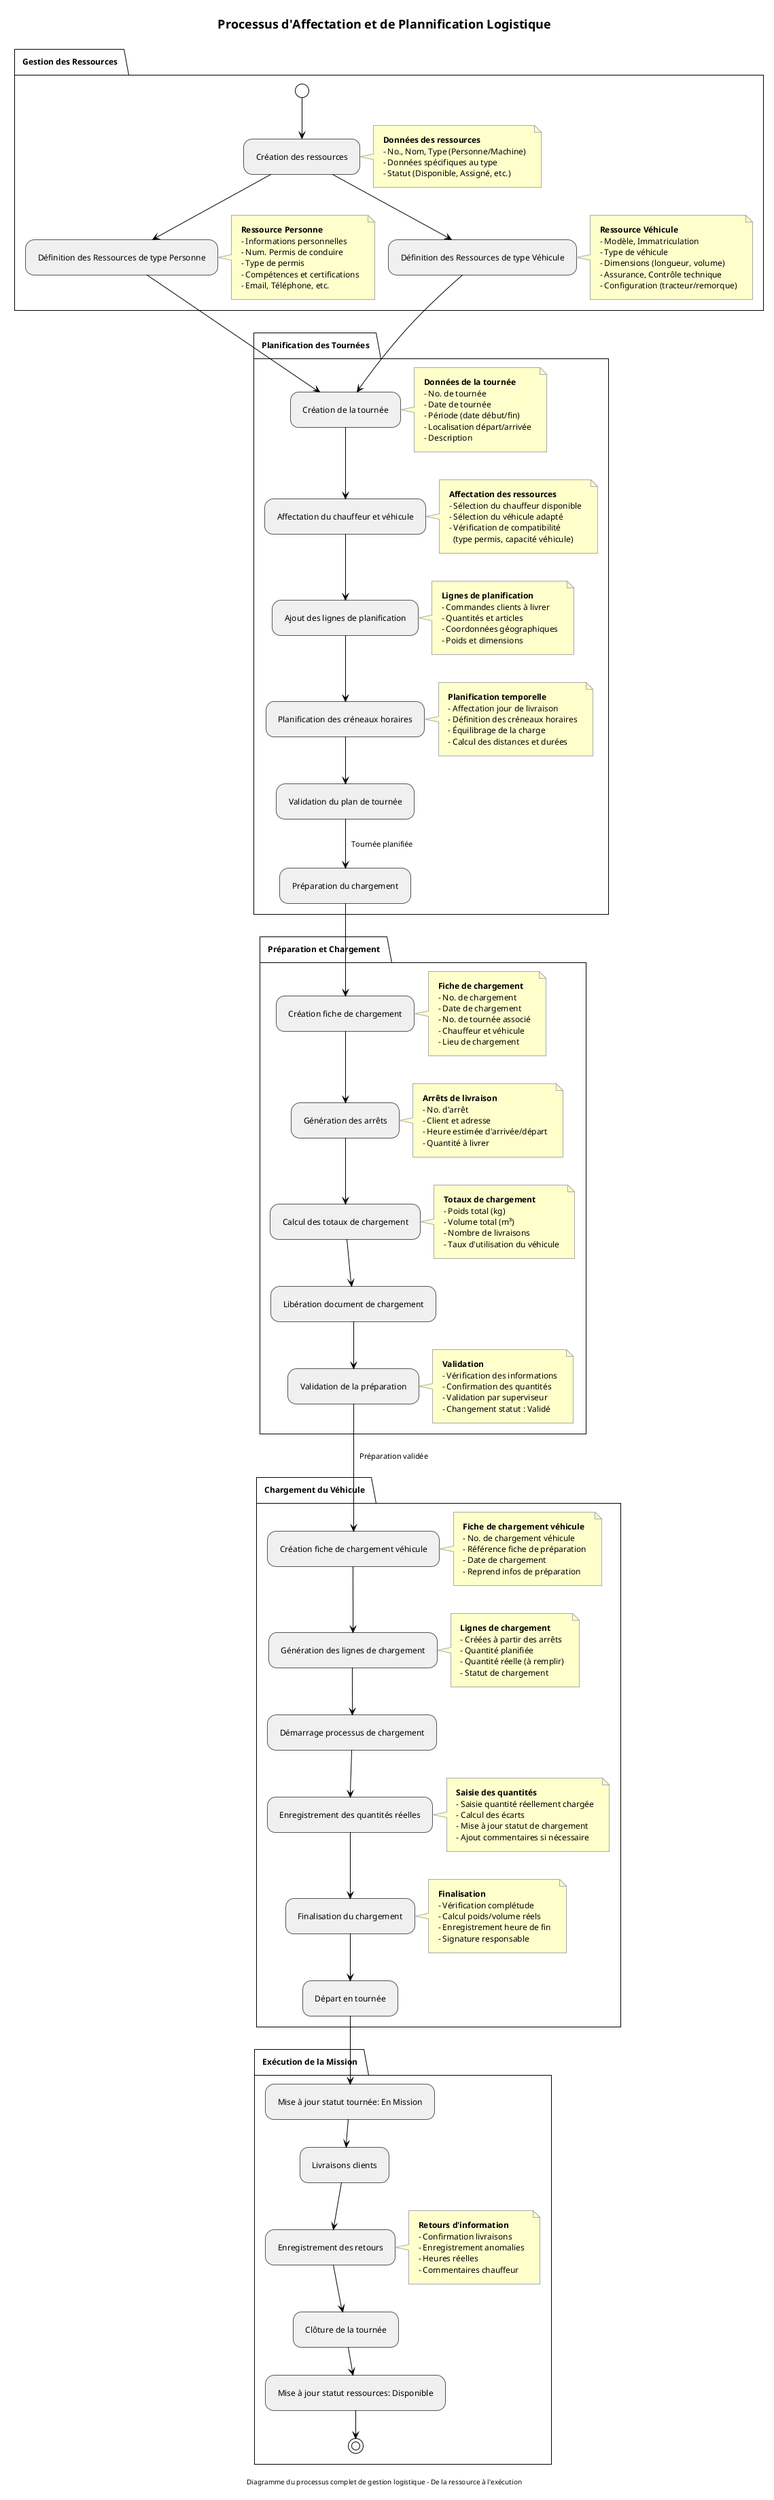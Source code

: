 @startuml Comprehensive Logistics Process
!theme plain
skinparam pageFormat A4
skinparam pageOrientation portrait
skinparam padding 8
skinparam defaultFontSize 12
skinparam titleFontSize 18
skinparam ArrowFontSize 11
skinparam ActivityBorderColor #555555
skinparam ActivityBackgroundColor #f0f0f0
skinparam NoteBorderColor #aaaaaa
skinparam NoteBackgroundColor #ffffcc
skinparam ActivityDiamondBorderColor #555555
skinparam ActivityDiamondBackgroundColor #f0f0f0

title Processus d'Affectation et de Plannification Logistique

' Resource Management Phase
partition "Gestion des Ressources" {
  (*) --> "Création des ressources"
  
  note right
    <b>Données des ressources</b>
    - No., Nom, Type (Personne/Machine)
    - Données spécifiques au type
    - Statut (Disponible, Assigné, etc.)
  end note
  
  "Création des ressources" --> "Définition des Ressources de type Personne"
  note right
    <b>Ressource Personne</b>
    - Informations personnelles
    - Num. Permis de conduire
    - Type de permis
    - Compétences et certifications
    - Email, Téléphone, etc.
  end note
  
  "Création des ressources" --> "Définition des Ressources de type Véhicule"
  note right
    <b>Ressource Véhicule</b>
    - Modèle, Immatriculation
    - Type de véhicule
    - Dimensions (longueur, volume)
    - Assurance, Contrôle technique
    - Configuration (tracteur/remorque)
  end note
}

' Tour Planning Phase
partition "Planification des Tournées" {
  "Définition des Ressources de type Personne" --> "Création de la tournée"
  "Définition des Ressources de type Véhicule" --> "Création de la tournée"
  
  note right
    <b>Données de la tournée</b>
    - No. de tournée
    - Date de tournée
    - Période (date début/fin)
    - Localisation départ/arrivée
    - Description
  end note
  
  "Création de la tournée" --> "Affectation du chauffeur et véhicule"
  note right
    <b>Affectation des ressources</b>
    - Sélection du chauffeur disponible
    - Sélection du véhicule adapté
    - Vérification de compatibilité
      (type permis, capacité véhicule)
  end note
  
  "Affectation du chauffeur et véhicule" --> "Ajout des lignes de planification"
  note right
    <b>Lignes de planification</b>
    - Commandes clients à livrer
    - Quantités et articles
    - Coordonnées géographiques
    - Poids et dimensions
  end note
  
  "Ajout des lignes de planification" --> "Planification des créneaux horaires"
  note right
    <b>Planification temporelle</b>
    - Affectation jour de livraison
    - Définition des créneaux horaires
    - Équilibrage de la charge
    - Calcul des distances et durées
  end note
  
  "Planification des créneaux horaires" --> "Validation du plan de tournée"
  
  "Validation du plan de tournée" -->[Tournée planifiée] "Préparation du chargement"
}

' Loading Preparation Phase
partition "Préparation et Chargement" {
  "Préparation du chargement" --> "Création fiche de chargement"
  note right
    <b>Fiche de chargement</b>
    - No. de chargement
    - Date de chargement
    - No. de tournée associé
    - Chauffeur et véhicule
    - Lieu de chargement
  end note
  
  "Création fiche de chargement" --> "Génération des arrêts"
  note right
    <b>Arrêts de livraison</b>
    - No. d'arrêt
    - Client et adresse
    - Heure estimée d'arrivée/départ
    - Quantité à livrer
  end note
  
  "Génération des arrêts" --> "Calcul des totaux de chargement"
  note right
    <b>Totaux de chargement</b>
    - Poids total (kg)
    - Volume total (m³)
    - Nombre de livraisons
    - Taux d'utilisation du véhicule
  end note
  
  "Calcul des totaux de chargement" --> "Libération document de chargement"
  
  "Libération document de chargement" --> "Validation de la préparation"
  note right
    <b>Validation</b>
    - Vérification des informations
    - Confirmation des quantités
    - Validation par superviseur
    - Changement statut : Validé
  end note
}

' Charging Phase
partition "Chargement du Véhicule" {
  "Validation de la préparation" -->[Préparation validée] "Création fiche de chargement véhicule"
  note right
    <b>Fiche de chargement véhicule</b>
    - No. de chargement véhicule
    - Référence fiche de préparation
    - Date de chargement
    - Reprend infos de préparation
  end note
  
  "Création fiche de chargement véhicule" --> "Génération des lignes de chargement"
  note right
    <b>Lignes de chargement</b>
    - Créées à partir des arrêts
    - Quantité planifiée
    - Quantité réelle (à remplir)
    - Statut de chargement
  end note
  
  "Génération des lignes de chargement" --> "Démarrage processus de chargement"
  
  "Démarrage processus de chargement" --> "Enregistrement des quantités réelles"
  note right
    <b>Saisie des quantités</b>
    - Saisie quantité réellement chargée
    - Calcul des écarts
    - Mise à jour statut de chargement
    - Ajout commentaires si nécessaire
  end note
  
  "Enregistrement des quantités réelles" --> "Finalisation du chargement"
  note right
    <b>Finalisation</b>
    - Vérification complétude
    - Calcul poids/volume réels
    - Enregistrement heure de fin
    - Signature responsable
  end note
  
  "Finalisation du chargement" --> "Départ en tournée"
}

' Mission Execution Phase
partition "Exécution de la Mission" {
  "Départ en tournée" --> "Mise à jour statut tournée: En Mission"
  
  "Mise à jour statut tournée: En Mission" --> "Livraisons clients"
  
  "Livraisons clients" --> "Enregistrement des retours"
  note right
    <b>Retours d'information</b>
    - Confirmation livraisons
    - Enregistrement anomalies
    - Heures réelles
    - Commentaires chauffeur
  end note
  
  "Enregistrement des retours" --> "Clôture de la tournée"
  
  "Clôture de la tournée" --> "Mise à jour statut ressources: Disponible"
  
  "Mise à jour statut ressources: Disponible" --> (*)
}

footer Diagramme du processus complet de gestion logistique - De la ressource à l'exécution

@enduml 